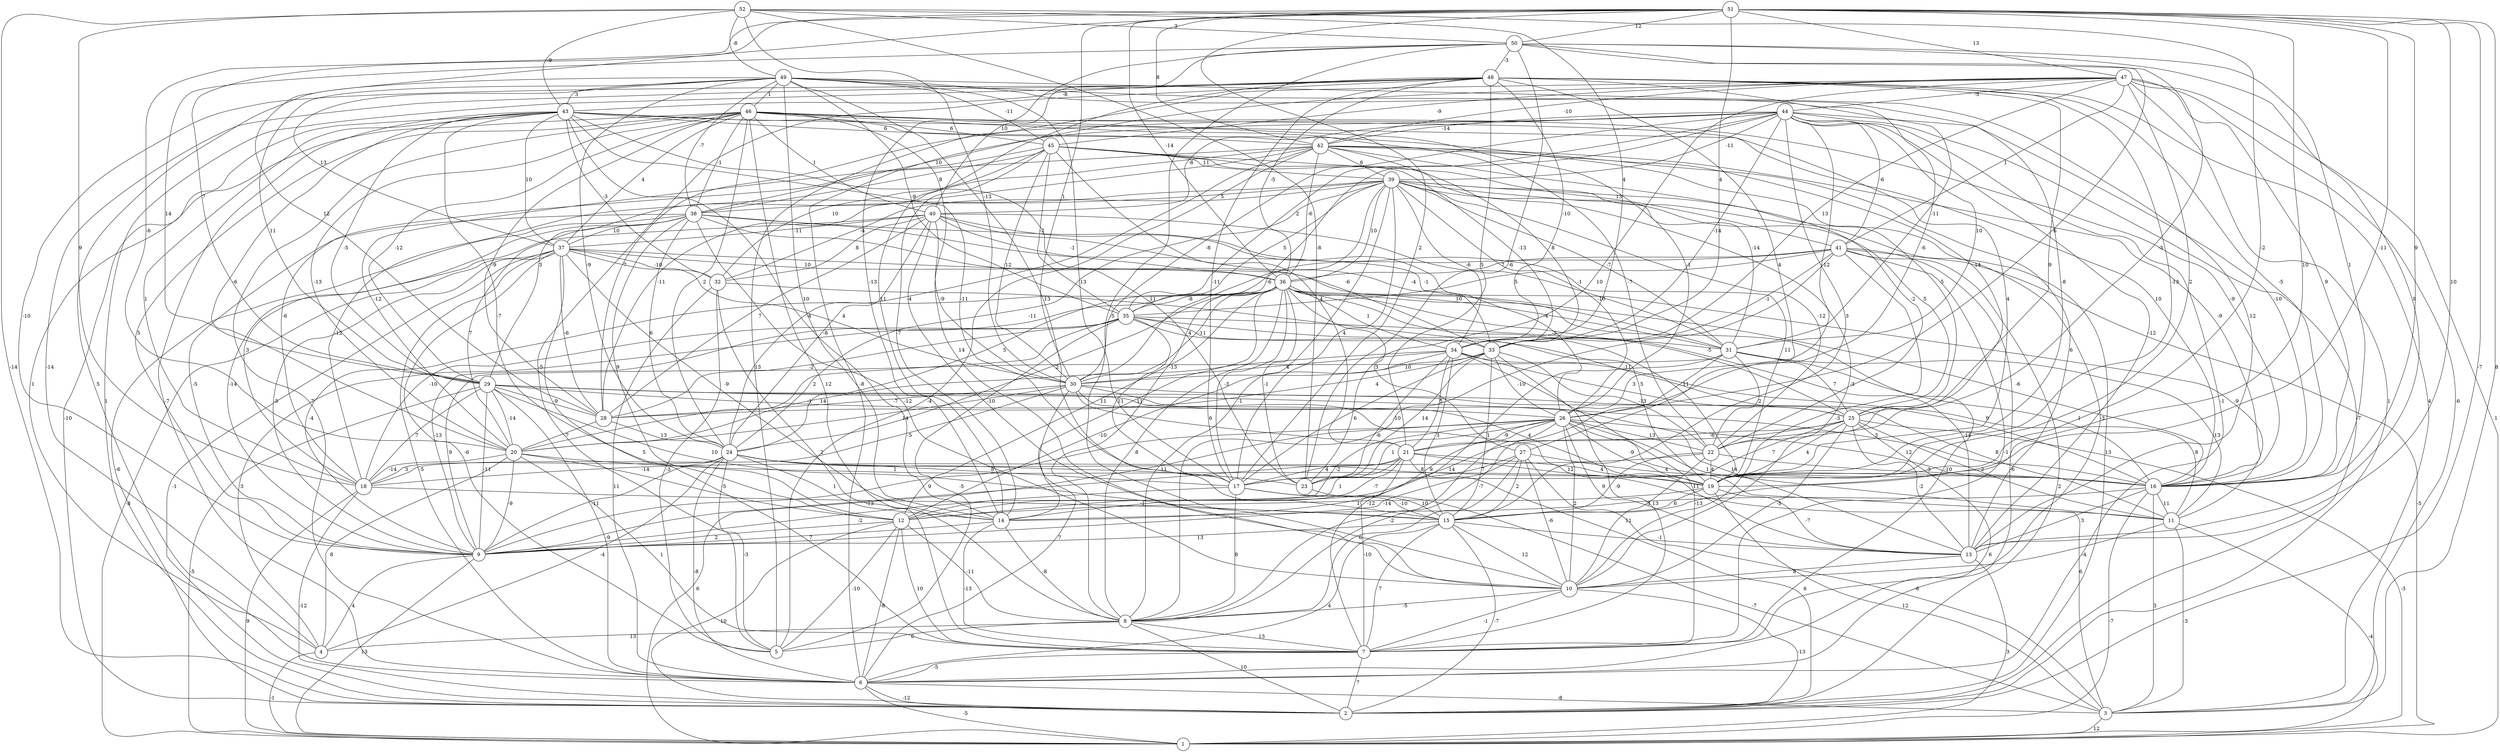 graph { 
	 fontname="Helvetica,Arial,sans-serif" 
	 node [shape = circle]; 
	 52 -- 2 [label = "-14"];
	 52 -- 18 [label = "9"];
	 52 -- 19 [label = "-2"];
	 52 -- 23 [label = "-8"];
	 52 -- 30 [label = "-13"];
	 52 -- 34 [label = "4"];
	 52 -- 43 [label = "-9"];
	 52 -- 49 [label = "-8"];
	 52 -- 50 [label = "3"];
	 51 -- 2 [label = "-7"];
	 51 -- 3 [label = "8"];
	 51 -- 13 [label = "10"];
	 51 -- 15 [label = "10"];
	 51 -- 16 [label = "9"];
	 51 -- 17 [label = "2"];
	 51 -- 19 [label = "-11"];
	 51 -- 20 [label = "-6"];
	 51 -- 28 [label = "12"];
	 51 -- 29 [label = "7"];
	 51 -- 30 [label = "1"];
	 51 -- 33 [label = "4"];
	 51 -- 36 [label = "-14"];
	 51 -- 42 [label = "8"];
	 51 -- 47 [label = "13"];
	 51 -- 50 [label = "12"];
	 50 -- 10 [label = "-5"];
	 50 -- 13 [label = "9"];
	 50 -- 14 [label = "-13"];
	 50 -- 16 [label = "1"];
	 50 -- 22 [label = "-3"];
	 50 -- 23 [label = "-6"];
	 50 -- 26 [label = "6"];
	 50 -- 29 [label = "14"];
	 50 -- 40 [label = "10"];
	 50 -- 48 [label = "-3"];
	 49 -- 6 [label = "5"];
	 49 -- 13 [label = "12"];
	 49 -- 14 [label = "10"];
	 49 -- 15 [label = "13"];
	 49 -- 17 [label = "13"];
	 49 -- 19 [label = "-8"];
	 49 -- 24 [label = "-9"];
	 49 -- 29 [label = "11"];
	 49 -- 31 [label = "-11"];
	 49 -- 35 [label = "-9"];
	 49 -- 37 [label = "13"];
	 49 -- 38 [label = "-7"];
	 49 -- 43 [label = "3"];
	 49 -- 45 [label = "-11"];
	 49 -- 46 [label = "1"];
	 48 -- 2 [label = "1"];
	 48 -- 3 [label = "4"];
	 48 -- 4 [label = "-14"];
	 48 -- 5 [label = "-5"];
	 48 -- 9 [label = "-10"];
	 48 -- 14 [label = "11"];
	 48 -- 16 [label = "-5"];
	 48 -- 17 [label = "-11"];
	 48 -- 19 [label = "-13"];
	 48 -- 21 [label = "5"];
	 48 -- 22 [label = "9"];
	 48 -- 26 [label = "-6"];
	 48 -- 27 [label = "4"];
	 48 -- 34 [label = "-10"];
	 48 -- 36 [label = "-5"];
	 48 -- 43 [label = "-8"];
	 47 -- 1 [label = "1"];
	 47 -- 2 [label = "1"];
	 47 -- 3 [label = "-6"];
	 47 -- 5 [label = "13"];
	 47 -- 6 [label = "-8"];
	 47 -- 16 [label = "9"];
	 47 -- 19 [label = "2"];
	 47 -- 23 [label = "10"];
	 47 -- 33 [label = "13"];
	 47 -- 41 [label = "1"];
	 47 -- 42 [label = "-10"];
	 47 -- 44 [label = "-5"];
	 47 -- 45 [label = "-9"];
	 46 -- 4 [label = "1"];
	 46 -- 6 [label = "7"];
	 46 -- 7 [label = "12"];
	 46 -- 9 [label = "5"];
	 46 -- 10 [label = "14"];
	 46 -- 16 [label = "-9"];
	 46 -- 19 [label = "4"];
	 46 -- 20 [label = "-13"];
	 46 -- 22 [label = "-7"];
	 46 -- 24 [label = "2"];
	 46 -- 26 [label = "-1"];
	 46 -- 28 [label = "-9"];
	 46 -- 29 [label = "-12"];
	 46 -- 37 [label = "4"];
	 46 -- 38 [label = "-1"];
	 46 -- 40 [label = "1"];
	 46 -- 45 [label = "6"];
	 45 -- 14 [label = "-7"];
	 45 -- 20 [label = "-12"];
	 45 -- 21 [label = "4"];
	 45 -- 30 [label = "12"];
	 45 -- 31 [label = "-14"];
	 45 -- 32 [label = "10"];
	 45 -- 33 [label = "-13"];
	 45 -- 35 [label = "-2"];
	 45 -- 38 [label = "8"];
	 45 -- 39 [label = "11"];
	 45 -- 41 [label = "13"];
	 44 -- 2 [label = "-7"];
	 44 -- 6 [label = "-1"];
	 44 -- 8 [label = "-13"];
	 44 -- 13 [label = "-12"];
	 44 -- 15 [label = "3"];
	 44 -- 16 [label = "-10"];
	 44 -- 26 [label = "-12"];
	 44 -- 28 [label = "7"];
	 44 -- 30 [label = "-8"];
	 44 -- 31 [label = "10"];
	 44 -- 34 [label = "-14"];
	 44 -- 35 [label = "2"];
	 44 -- 38 [label = "10"];
	 44 -- 39 [label = "-11"];
	 44 -- 40 [label = "-8"];
	 44 -- 41 [label = "-6"];
	 44 -- 42 [label = "-14"];
	 43 -- 2 [label = "-10"];
	 43 -- 6 [label = "-7"];
	 43 -- 12 [label = "-7"];
	 43 -- 14 [label = "-4"];
	 43 -- 16 [label = "10"];
	 43 -- 17 [label = "-11"];
	 43 -- 18 [label = "1"];
	 43 -- 20 [label = "-6"];
	 43 -- 23 [label = "11"];
	 43 -- 25 [label = "14"];
	 43 -- 29 [label = "-5"];
	 43 -- 32 [label = "-3"];
	 43 -- 37 [label = "10"];
	 43 -- 42 [label = "6"];
	 42 -- 5 [label = "-4"];
	 42 -- 13 [label = "6"];
	 42 -- 16 [label = "-9"];
	 42 -- 18 [label = "-6"];
	 42 -- 22 [label = "-2"];
	 42 -- 24 [label = "-4"];
	 42 -- 25 [label = "5"];
	 42 -- 28 [label = "-11"];
	 42 -- 29 [label = "3"];
	 42 -- 33 [label = "8"];
	 42 -- 36 [label = "-6"];
	 42 -- 39 [label = "6"];
	 41 -- 1 [label = "-5"];
	 41 -- 2 [label = "2"];
	 41 -- 6 [label = "-6"];
	 41 -- 7 [label = "-1"];
	 41 -- 8 [label = "-6"];
	 41 -- 10 [label = "-3"];
	 41 -- 24 [label = "5"];
	 41 -- 33 [label = "-1"];
	 41 -- 35 [label = "5"];
	 41 -- 36 [label = "7"];
	 40 -- 9 [label = "-14"];
	 40 -- 10 [label = "-10"];
	 40 -- 24 [label = "-8"];
	 40 -- 26 [label = "-4"];
	 40 -- 28 [label = "7"];
	 40 -- 30 [label = "-9"];
	 40 -- 31 [label = "-1"];
	 40 -- 32 [label = "8"];
	 40 -- 33 [label = "-4"];
	 40 -- 36 [label = "-1"];
	 40 -- 37 [label = "-11"];
	 39 -- 2 [label = "13"];
	 39 -- 7 [label = "-3"];
	 39 -- 8 [label = "-1"];
	 39 -- 10 [label = "-3"];
	 39 -- 17 [label = "4"];
	 39 -- 18 [label = "-12"];
	 39 -- 22 [label = "-12"];
	 39 -- 24 [label = "-11"];
	 39 -- 25 [label = "5"];
	 39 -- 26 [label = "-10"];
	 39 -- 30 [label = "-6"];
	 39 -- 31 [label = "-7"];
	 39 -- 32 [label = "-4"];
	 39 -- 34 [label = "-6"];
	 39 -- 35 [label = "5"];
	 39 -- 36 [label = "10"];
	 39 -- 38 [label = "5"];
	 38 -- 2 [label = "-6"];
	 38 -- 9 [label = "-5"];
	 38 -- 10 [label = "-12"];
	 38 -- 12 [label = "9"];
	 38 -- 18 [label = "3"];
	 38 -- 19 [label = "11"];
	 38 -- 20 [label = "7"];
	 38 -- 24 [label = "6"];
	 38 -- 31 [label = "-1"];
	 38 -- 33 [label = "-6"];
	 38 -- 37 [label = "10"];
	 37 -- 1 [label = "-8"];
	 37 -- 2 [label = "-1"];
	 37 -- 5 [label = "-6"];
	 37 -- 6 [label = "-5"];
	 37 -- 7 [label = "5"];
	 37 -- 9 [label = "-5"];
	 37 -- 14 [label = "-9"];
	 37 -- 28 [label = "-6"];
	 37 -- 30 [label = "4"];
	 37 -- 31 [label = "10"];
	 37 -- 32 [label = "-10"];
	 37 -- 36 [label = "10"];
	 36 -- 7 [label = "-10"];
	 36 -- 8 [label = "8"];
	 36 -- 9 [label = "-4"];
	 36 -- 11 [label = "-9"];
	 36 -- 12 [label = "11"];
	 36 -- 14 [label = "11"];
	 36 -- 16 [label = "-6"];
	 36 -- 17 [label = "-3"];
	 36 -- 18 [label = "-10"];
	 36 -- 19 [label = "11"];
	 36 -- 23 [label = "-1"];
	 36 -- 24 [label = "2"];
	 36 -- 25 [label = "-5"];
	 36 -- 27 [label = "3"];
	 36 -- 30 [label = "-11"];
	 36 -- 34 [label = "1"];
	 36 -- 35 [label = "-8"];
	 35 -- 4 [label = "3"];
	 35 -- 5 [label = "-5"];
	 35 -- 9 [label = "-13"];
	 35 -- 13 [label = "-14"];
	 35 -- 17 [label = "11"];
	 35 -- 20 [label = "2"];
	 35 -- 25 [label = "-11"];
	 35 -- 28 [label = "-2"];
	 35 -- 31 [label = "-3"];
	 35 -- 33 [label = "4"];
	 34 -- 7 [label = "-13"];
	 34 -- 12 [label = "-10"];
	 34 -- 15 [label = "3"];
	 34 -- 16 [label = "9"];
	 34 -- 20 [label = "14"];
	 34 -- 21 [label = "5"];
	 34 -- 23 [label = "-10"];
	 34 -- 25 [label = "3"];
	 34 -- 30 [label = "4"];
	 33 -- 7 [label = "13"];
	 33 -- 15 [label = "1"];
	 33 -- 17 [label = "6"];
	 33 -- 22 [label = "-13"];
	 33 -- 23 [label = "14"];
	 33 -- 26 [label = "-10"];
	 33 -- 28 [label = "4"];
	 33 -- 30 [label = "10"];
	 32 -- 5 [label = "-3"];
	 32 -- 6 [label = "11"];
	 32 -- 8 [label = "2"];
	 32 -- 19 [label = "5"];
	 31 -- 7 [label = "-12"];
	 31 -- 8 [label = "-7"];
	 31 -- 9 [label = "9"];
	 31 -- 11 [label = "13"];
	 31 -- 16 [label = "1"];
	 31 -- 22 [label = "2"];
	 31 -- 25 [label = "7"];
	 30 -- 6 [label = "7"];
	 30 -- 11 [label = "8"];
	 30 -- 13 [label = "14"];
	 30 -- 18 [label = "-5"];
	 30 -- 19 [label = "4"];
	 30 -- 20 [label = "14"];
	 30 -- 21 [label = "6"];
	 30 -- 28 [label = "-7"];
	 29 -- 1 [label = "-5"];
	 29 -- 6 [label = "-9"];
	 29 -- 9 [label = "-11"];
	 29 -- 11 [label = "8"];
	 29 -- 13 [label = "12"];
	 29 -- 15 [label = "10"];
	 29 -- 16 [label = "3"];
	 29 -- 18 [label = "7"];
	 29 -- 20 [label = "-14"];
	 29 -- 26 [label = "-1"];
	 29 -- 28 [label = "-9"];
	 28 -- 20 [label = "-7"];
	 28 -- 24 [label = "13"];
	 27 -- 3 [label = "-6"];
	 27 -- 8 [label = "6"];
	 27 -- 9 [label = "-14"];
	 27 -- 10 [label = "-6"];
	 27 -- 15 [label = "2"];
	 27 -- 16 [label = "4"];
	 27 -- 17 [label = "7"];
	 26 -- 1 [label = "6"];
	 26 -- 3 [label = "6"];
	 26 -- 8 [label = "-2"];
	 26 -- 9 [label = "9"];
	 26 -- 10 [label = "2"];
	 26 -- 11 [label = "1"];
	 26 -- 12 [label = "-2"];
	 26 -- 13 [label = "9"];
	 26 -- 14 [label = "9"];
	 26 -- 16 [label = "12"];
	 26 -- 19 [label = "-9"];
	 26 -- 21 [label = "-9"];
	 26 -- 22 [label = "13"];
	 26 -- 23 [label = "1"];
	 25 -- 1 [label = "-3"];
	 25 -- 6 [label = "6"];
	 25 -- 10 [label = "-5"];
	 25 -- 11 [label = "2"];
	 25 -- 12 [label = "14"];
	 25 -- 13 [label = "-2"];
	 25 -- 17 [label = "7"];
	 25 -- 19 [label = "4"];
	 25 -- 21 [label = "-6"];
	 24 -- 4 [label = "-4"];
	 24 -- 5 [label = "-3"];
	 24 -- 6 [label = "-8"];
	 24 -- 9 [label = "-11"];
	 24 -- 14 [label = "1"];
	 24 -- 16 [label = "8"];
	 24 -- 17 [label = "8"];
	 24 -- 18 [label = "3"];
	 24 -- 23 [label = "11"];
	 23 -- 15 [label = "10"];
	 22 -- 10 [label = "11"];
	 22 -- 15 [label = "-9"];
	 22 -- 16 [label = "3"];
	 22 -- 18 [label = "-14"];
	 22 -- 19 [label = "4"];
	 21 -- 2 [label = "6"];
	 21 -- 7 [label = "-10"];
	 21 -- 9 [label = "-13"];
	 21 -- 11 [label = "11"];
	 21 -- 12 [label = "1"];
	 21 -- 14 [label = "-7"];
	 21 -- 17 [label = "4"];
	 21 -- 19 [label = "4"];
	 20 -- 4 [label = "8"];
	 20 -- 7 [label = "1"];
	 20 -- 9 [label = "-9"];
	 20 -- 12 [label = "-5"];
	 20 -- 18 [label = "-14"];
	 20 -- 19 [label = "1"];
	 19 -- 3 [label = "12"];
	 19 -- 12 [label = "1"];
	 19 -- 13 [label = "-7"];
	 19 -- 15 [label = "6"];
	 18 -- 1 [label = "9"];
	 18 -- 2 [label = "-12"];
	 18 -- 15 [label = "-1"];
	 17 -- 3 [label = "-7"];
	 17 -- 8 [label = "8"];
	 17 -- 9 [label = "-2"];
	 17 -- 15 [label = "-10"];
	 16 -- 1 [label = "-7"];
	 16 -- 3 [label = "3"];
	 16 -- 11 [label = "11"];
	 16 -- 13 [label = "3"];
	 16 -- 14 [label = "3"];
	 15 -- 2 [label = "-7"];
	 15 -- 6 [label = "4"];
	 15 -- 7 [label = "7"];
	 15 -- 9 [label = "13"];
	 15 -- 10 [label = "12"];
	 15 -- 13 [label = "-1"];
	 14 -- 7 [label = "-13"];
	 14 -- 8 [label = "-8"];
	 14 -- 9 [label = "7"];
	 13 -- 1 [label = "3"];
	 13 -- 10 [label = "8"];
	 12 -- 2 [label = "10"];
	 12 -- 5 [label = "-10"];
	 12 -- 6 [label = "-8"];
	 12 -- 7 [label = "10"];
	 12 -- 8 [label = "-11"];
	 12 -- 9 [label = "2"];
	 11 -- 1 [label = "-4"];
	 11 -- 3 [label = "-3"];
	 11 -- 10 [label = "-4"];
	 10 -- 2 [label = "-13"];
	 10 -- 7 [label = "-1"];
	 10 -- 8 [label = "-5"];
	 9 -- 1 [label = "13"];
	 9 -- 4 [label = "4"];
	 8 -- 2 [label = "10"];
	 8 -- 4 [label = "13"];
	 8 -- 5 [label = "6"];
	 8 -- 7 [label = "13"];
	 7 -- 2 [label = "7"];
	 7 -- 6 [label = "-5"];
	 6 -- 1 [label = "-5"];
	 6 -- 2 [label = "-12"];
	 6 -- 3 [label = "-8"];
	 4 -- 1 [label = "-1"];
	 3 -- 1 [label = "12"];
	 1;
	 2;
	 3;
	 4;
	 5;
	 6;
	 7;
	 8;
	 9;
	 10;
	 11;
	 12;
	 13;
	 14;
	 15;
	 16;
	 17;
	 18;
	 19;
	 20;
	 21;
	 22;
	 23;
	 24;
	 25;
	 26;
	 27;
	 28;
	 29;
	 30;
	 31;
	 32;
	 33;
	 34;
	 35;
	 36;
	 37;
	 38;
	 39;
	 40;
	 41;
	 42;
	 43;
	 44;
	 45;
	 46;
	 47;
	 48;
	 49;
	 50;
	 51;
	 52;
}
